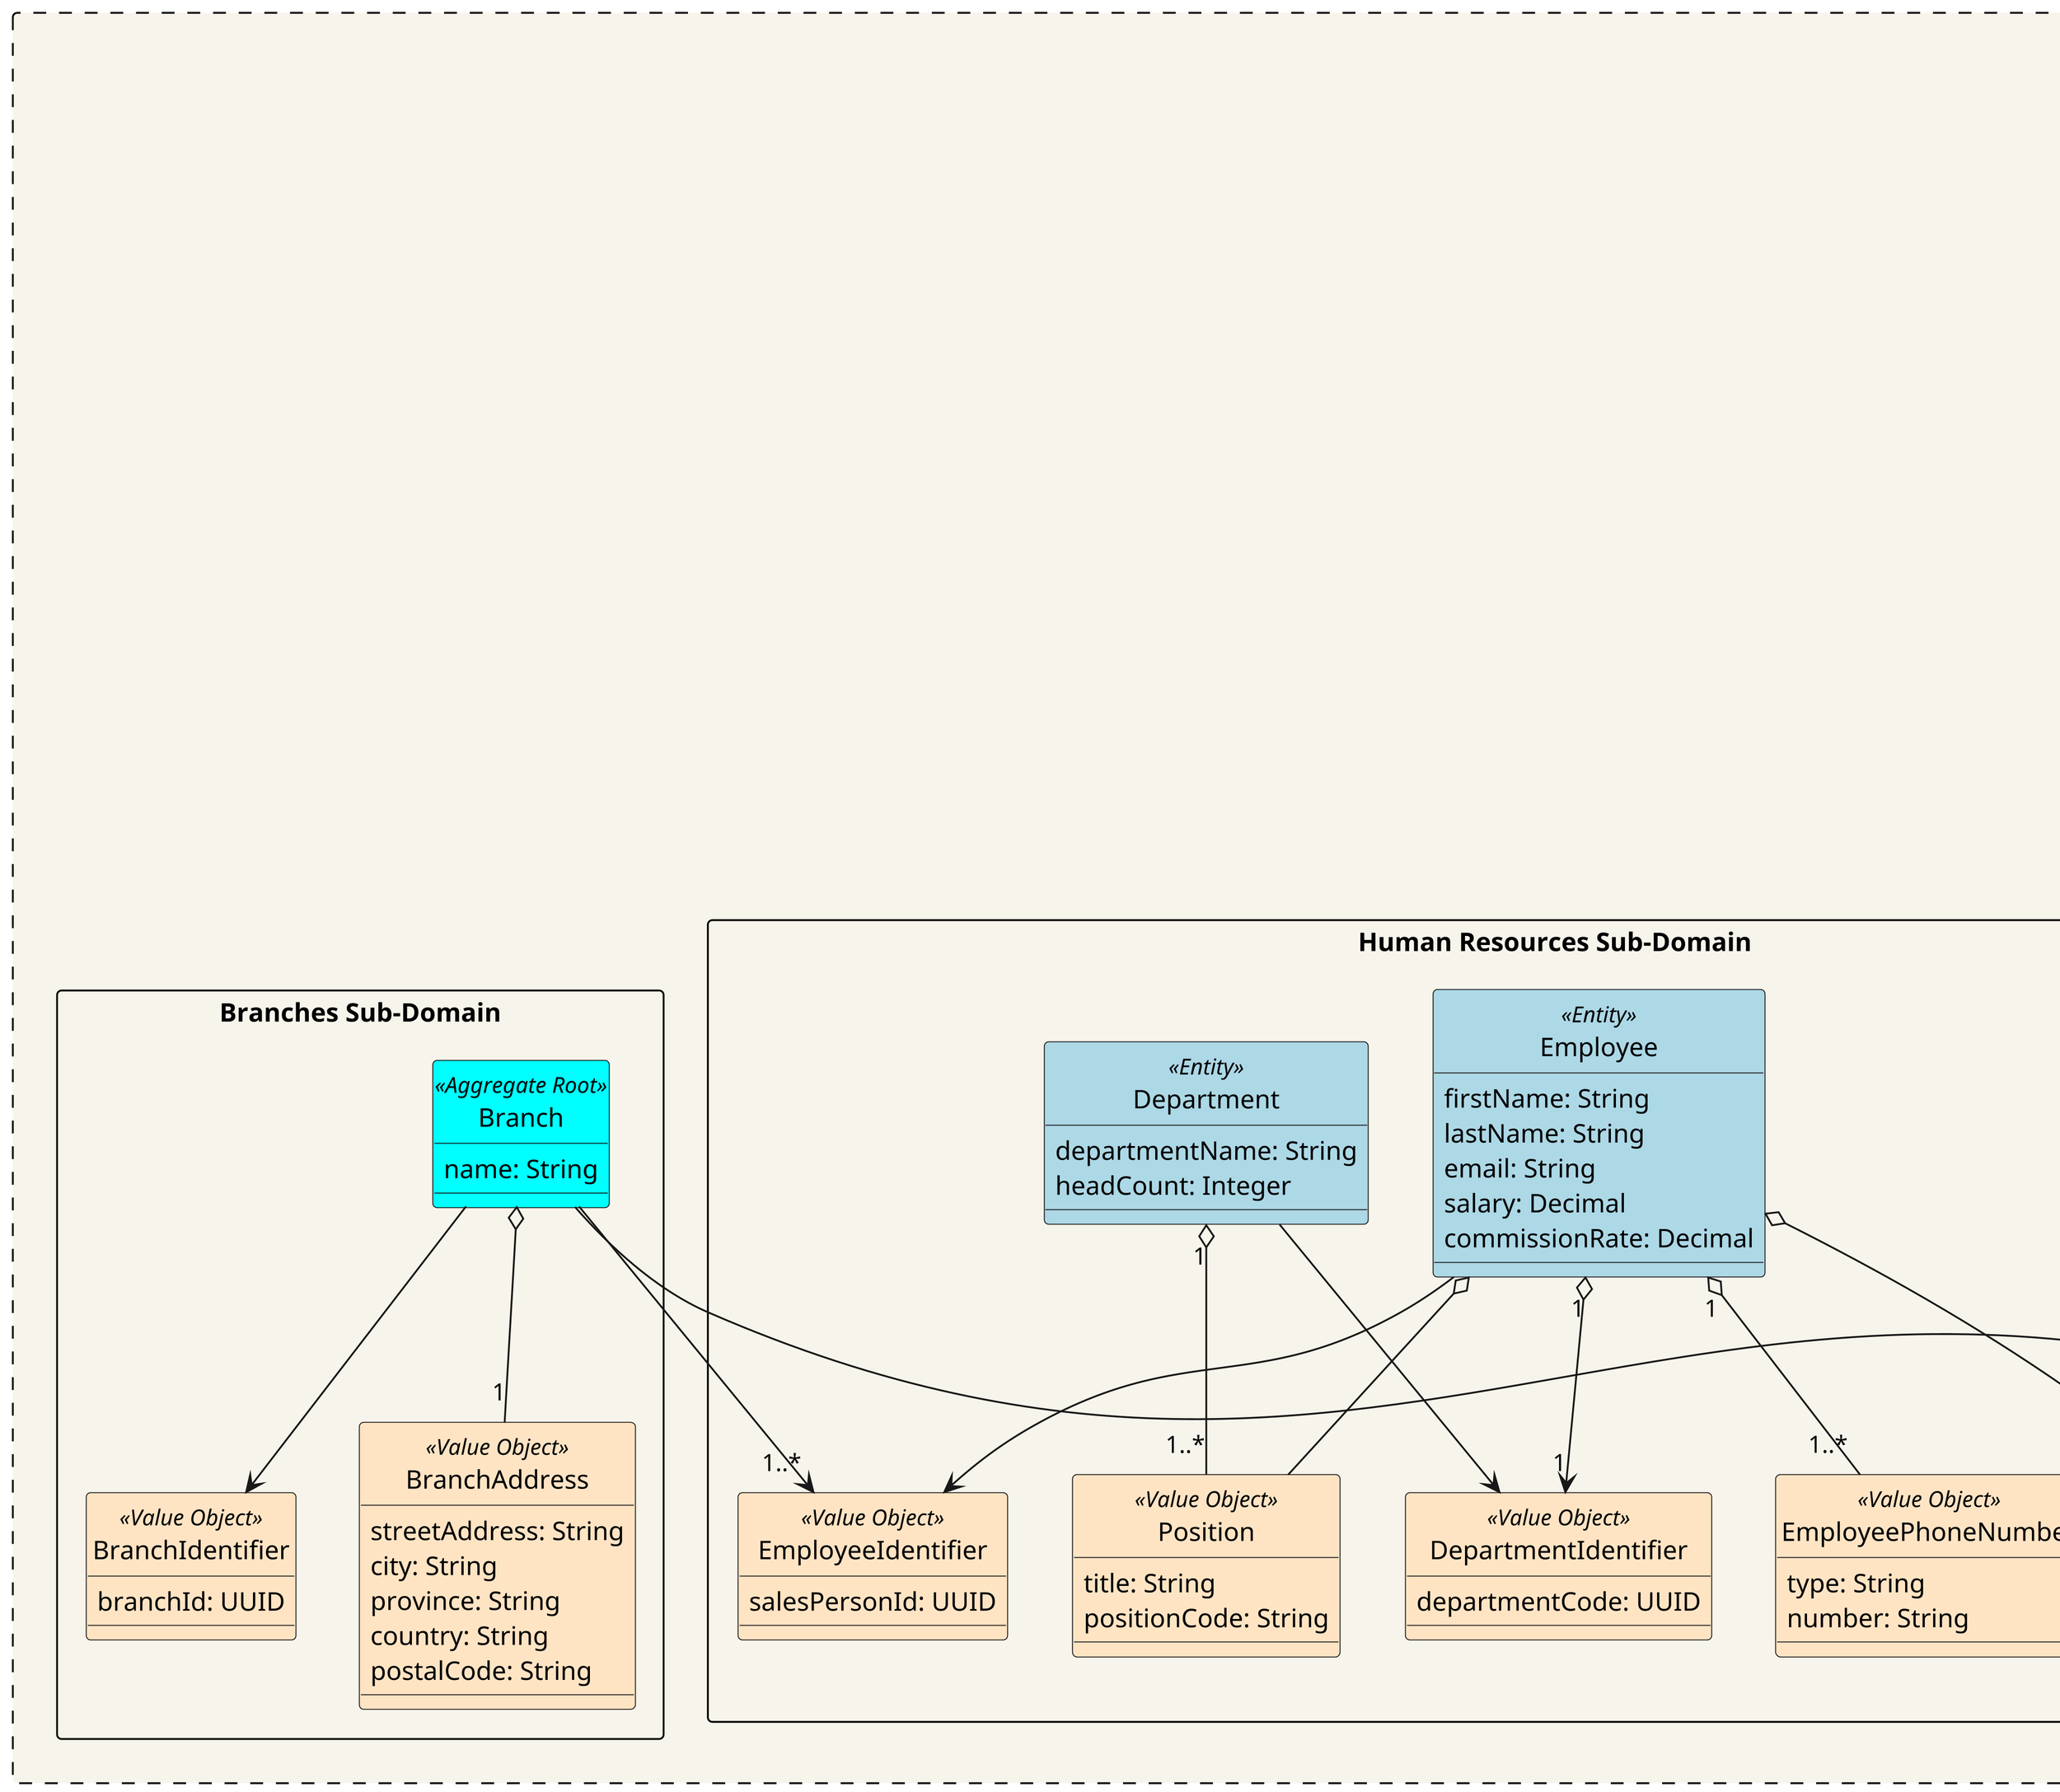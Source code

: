 @startuml
hide circle
top to bottom direction
!define ENTITY(entityName) class entityName << Entity >>
!define AGGREGATE(aggregateName) class aggregateName << Aggregate >>
!define AGGREGATE_ENTITY(aggregateEntityName) class aggregateEntityName << Aggregate Entity >>
!define AGGREGATE_ROOT(aggregateRootName) class aggregateRootName << Aggregate Root >>
!define AGGREGATE_ROOT_ENTITY(aggregateRootEntityName) class aggregateRootEntityName << Aggregate Root >> << Entity >>
!define VALUE_OBJECT(valueObjectName) class valueObjectName << Value Object >>
!pragma useVerticalIf on
skinparam dpi 350
skinparam packageStyle rectangle
skinparam rectangle {
    BackgroundColor #f7f4eb
    BorderColor Black
}
rectangle "Library" as BoundedContextLibrary #line.dashed {
    Package "Patrons Accounts Sub-Domain" <<Rectangle>> #DFBDF4 {

        AGGREGATE_ROOT_ENTITY(Patron) #Cyan{
            firstName: String
            lastName: String
            contactMethodPreference: Enum
        }

        VALUE_OBJECT(PatronIdentifier) #Bisque{
            patronId: UUID
        }

        VALUE_OBJECT(PatronAddress) #Bisque{
            streetAddress: String
            city: String
            province: String
            country: String
            postalCode: String
        }

        VALUE_OBJECT(PatronPhoneNumber) #Bisque {
            type: String
            size: Integer
            number: String
        }

        VALUE_OBJECT(Loans) #Bisque {
            loans: list[LoanIdentifier]
        }

        Patron --> PatronIdentifier
        Patron o-- "0..*" PatronPhoneNumber
        Patron o-- "1" PatronAddress
        Patron o-- "0..*" Loans
    }

    Package "Catalog Sub-Domain" <<Rectangle>> #DFBDF4 {

        AGGREGATE_ROOT_ENTITY(Catalog) #Cyan {
            type: String
            size: Integer
        }

       VALUE_OBJECT(CatalogIdentifier) #Bisque{
            catalogId: UUID
       }
        ENTITY(Book) #lightblue{
            title: String
            collection: String
            edition: String
            publisher: String
            synopsis: String
            language: String
            status: Enum
            }

        VALUE_OBJECT(ISBN) #Bisque{
            isbn: Integer
        }

        VALUE_OBJECT(Author) #Bisque{
            firstName: String
            lastName: String
        }

        Book --> ISBN
        Book o-- "1..*" Author
        Catalog --> CatalogIdentifier
        Catalog *-- "0..*" ISBN
    }

    Package "Fines Sub-Domain" <<Rectangle>> #DFBDF4 {
        ENTITY(Fine) #lightblue {
            amount: BigDecimal
            status: Enum
            reason: String
            isPaid: Boolean
            }

        VALUE_OBJECT(FineIdentifier) #Bisque{
            fineId: UUID
        }

        Fine --> FineIdentifier
'        Fine --> PatronIdentifier
    }

    Package "Loans Sub-Domain" <<Rectangle>> #DFBDF4 {

       note "Invariant: [When a book is borrowed i.e. loan.status is set to status.ACTIVE, the book's status in the catalogue must be set to BORROWED]" as catalogueInvariant1

        AGGREGATE_ENTITY(Loan) #Cyan {
            status: Enum
            loanDate: LocalDate
            dueDate: LocalDate
            books: List[ISBN]
            }

        VALUE_OBJECT(LoanIdentifier) #Bisque{
            loanIdentifier: UUID
        }

        Loan --> LoanIdentifier
        Loan -u-> PatronIdentifier
        Loan o-- "1..*" ISBN
        Loan --> FineIdentifier
        LoanIdentifier "0..*" --* Loans
    }

Package "Human Resources Sub-Domain" <<Rectangle>> {
        ENTITY(Employee) #lightblue{
            firstName: String
            lastName: String
            email: String
            salary: Decimal
            commissionRate: Decimal
        }
        VALUE_OBJECT(EmployeeIdentifier) #Bisque{
            salesPersonId: UUID
        }
        VALUE_OBJECT(EmployeeAddress) #Bisque{
                street: String
                city: String
                province: String
                country: String
        }
        VALUE_OBJECT(EmployeePhoneNumber) #Bisque {
            type: String
            number: String
        }

        ENTITY(Department) #lightblue {
            departmentName: String
            headCount: Integer
        }

        VALUE_OBJECT(DepartmentIdentifier) #Bisque {
            departmentCode: UUID
        }

        VALUE_OBJECT(Position) #Bisque {
            title: String
            positionCode: String
        }



        Employee --> EmployeeIdentifier

        Employee o-- Position
        Employee "1" o-- "1..*" EmployeePhoneNumber
        Employee o-- "1" EmployeeAddress
        Employee "1" o--> "1" DepartmentIdentifier
        Department --> DepartmentIdentifier
        Department "1" o-- "1..*" Position
    }

    Package "Branches Sub-Domain" <<Rectangle>> {
        AGGREGATE_ROOT(Branch) #Cyan {
            name: String
            }

        VALUE_OBJECT(BranchIdentifier) #Bisque{
            branchId: UUID
        }

        VALUE_OBJECT(BranchAddress) #Bisque{
            streetAddress: String
            city: String
            province: String
            country: String
            postalCode: String
        }

        Branch --> BranchIdentifier
        Branch o-- "1" BranchAddress
        Branch --> CatalogIdentifier
        Branch --> "1..*" EmployeeIdentifier

    }

    Package "Reservations Sub-Domain" <<Rectangle>> {
        ENTITY(Reservation) #lightblue {
            name: String
            }

        VALUE_OBJECT(ReservationIdentifier) #Bisque{
            reservationId: UUID
        }

        Reservation --> ReservationIdentifier
        ReservationIdentifier "0..*" --> Book

    }

}


@enduml